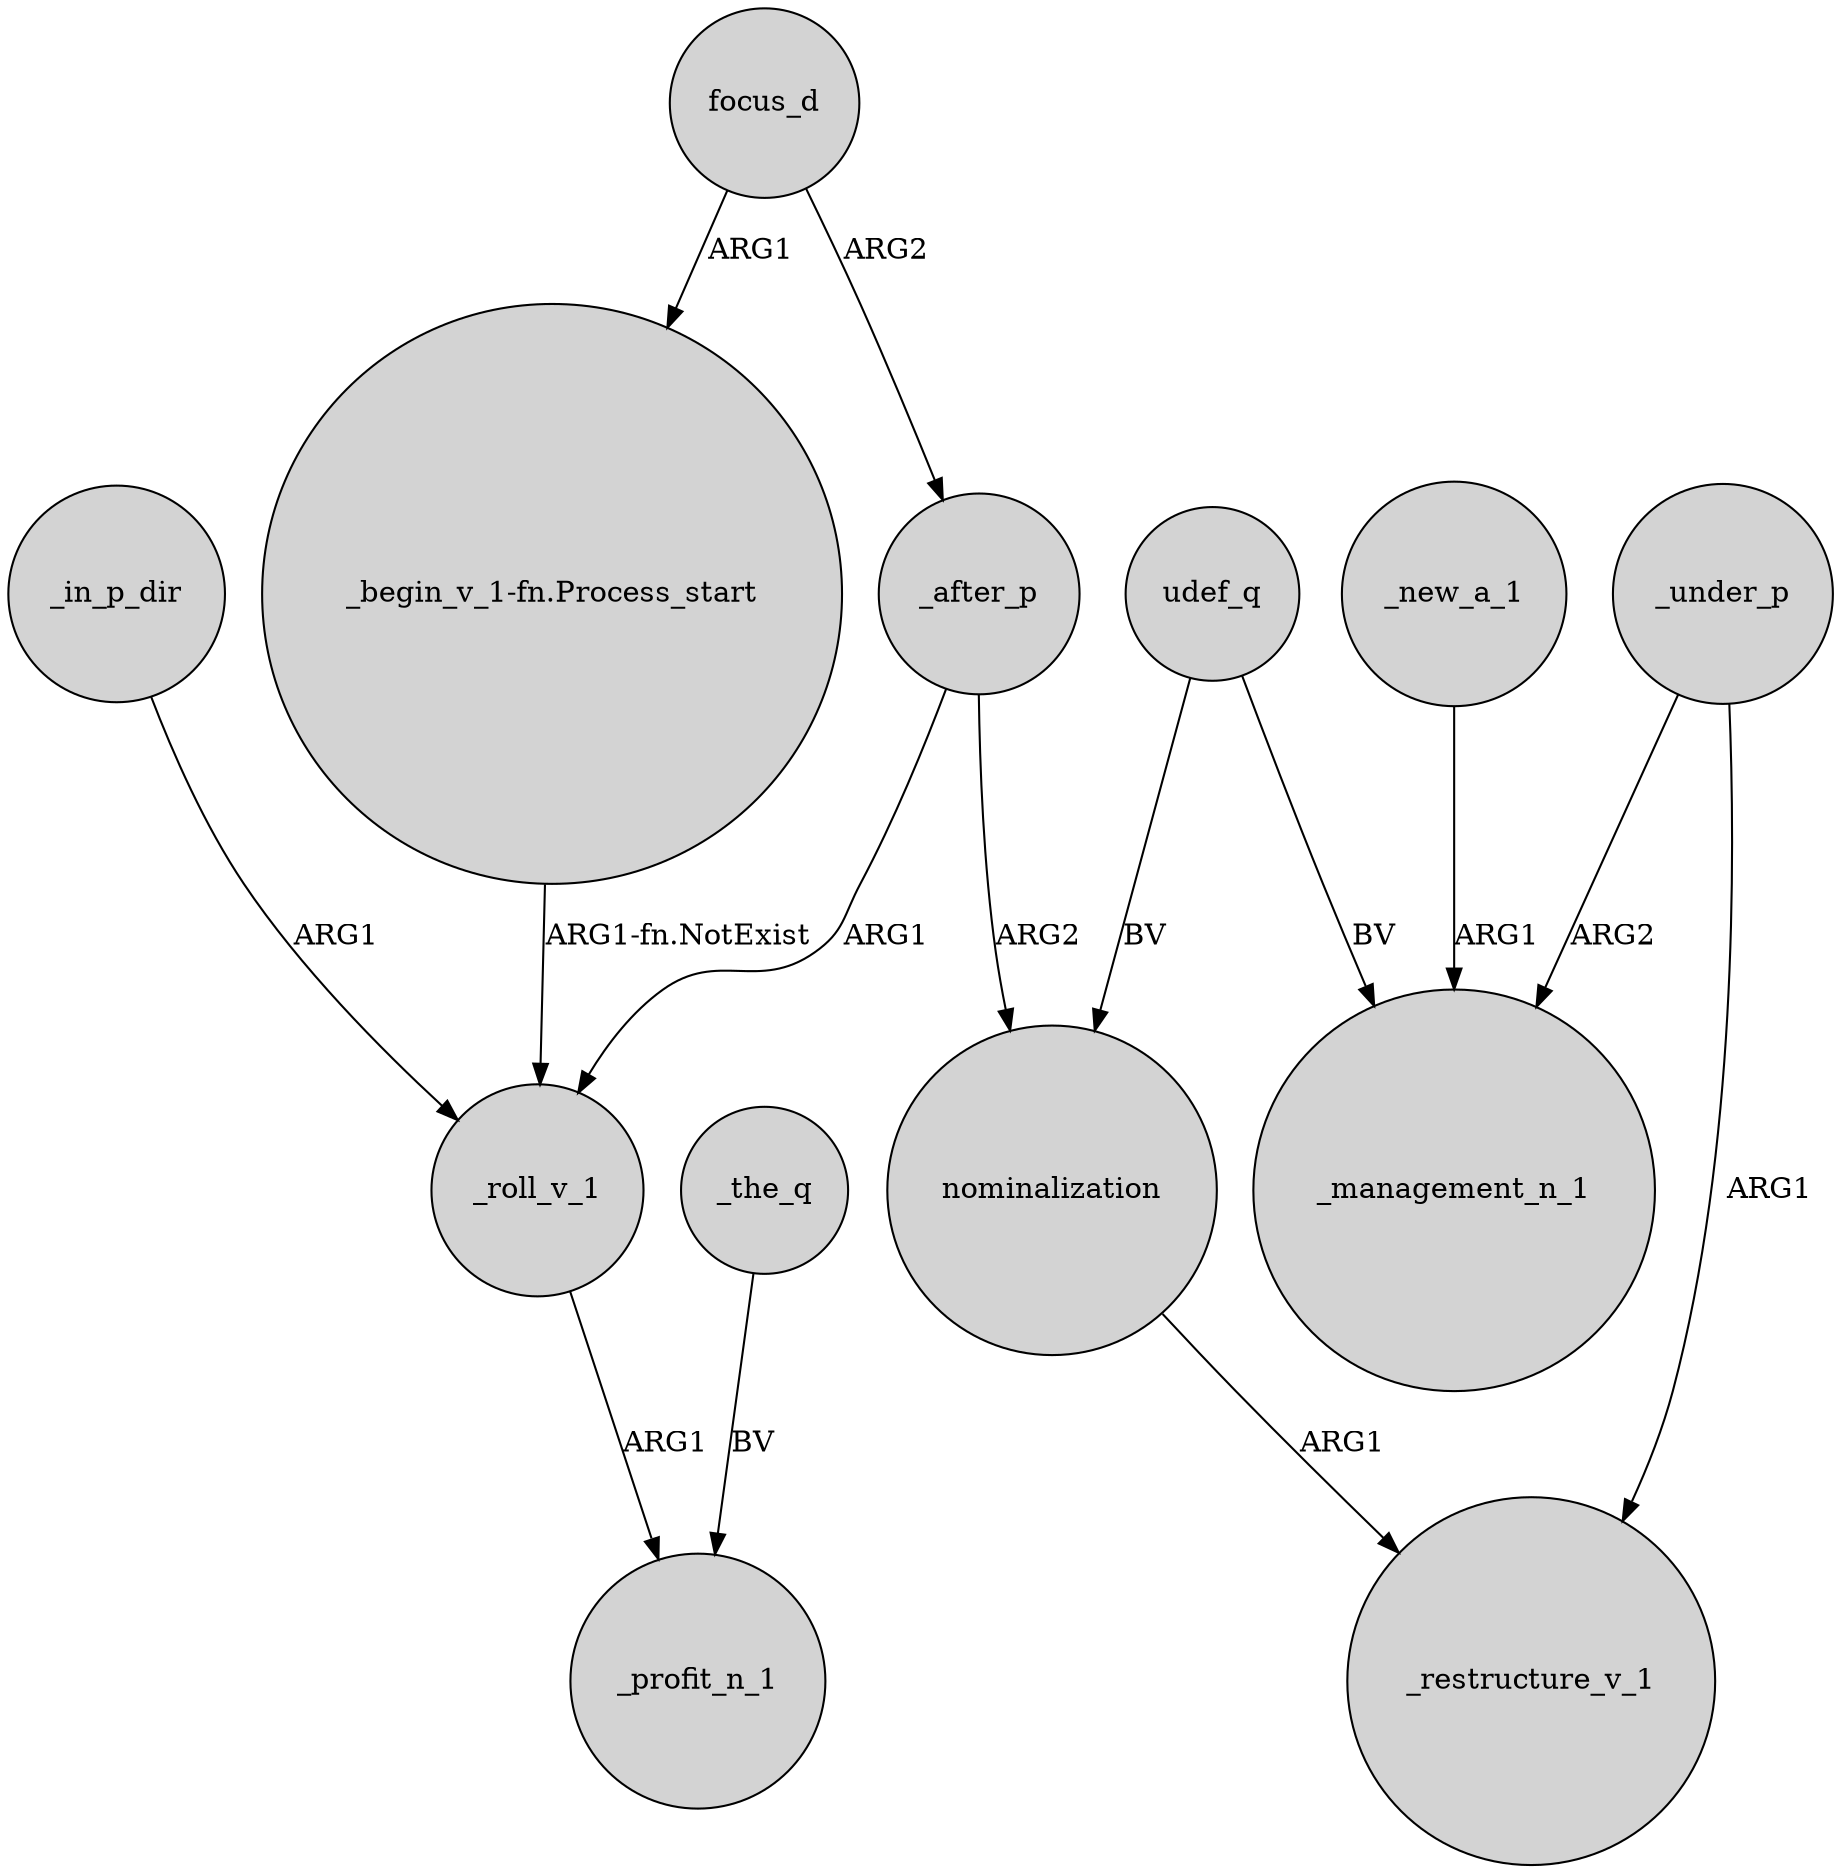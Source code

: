 digraph {
	node [shape=circle style=filled]
	_after_p -> _roll_v_1 [label=ARG1]
	"_begin_v_1-fn.Process_start" -> _roll_v_1 [label="ARG1-fn.NotExist"]
	_roll_v_1 -> _profit_n_1 [label=ARG1]
	_the_q -> _profit_n_1 [label=BV]
	_under_p -> _restructure_v_1 [label=ARG1]
	focus_d -> _after_p [label=ARG2]
	udef_q -> _management_n_1 [label=BV]
	_in_p_dir -> _roll_v_1 [label=ARG1]
	_after_p -> nominalization [label=ARG2]
	focus_d -> "_begin_v_1-fn.Process_start" [label=ARG1]
	_under_p -> _management_n_1 [label=ARG2]
	udef_q -> nominalization [label=BV]
	nominalization -> _restructure_v_1 [label=ARG1]
	_new_a_1 -> _management_n_1 [label=ARG1]
}
